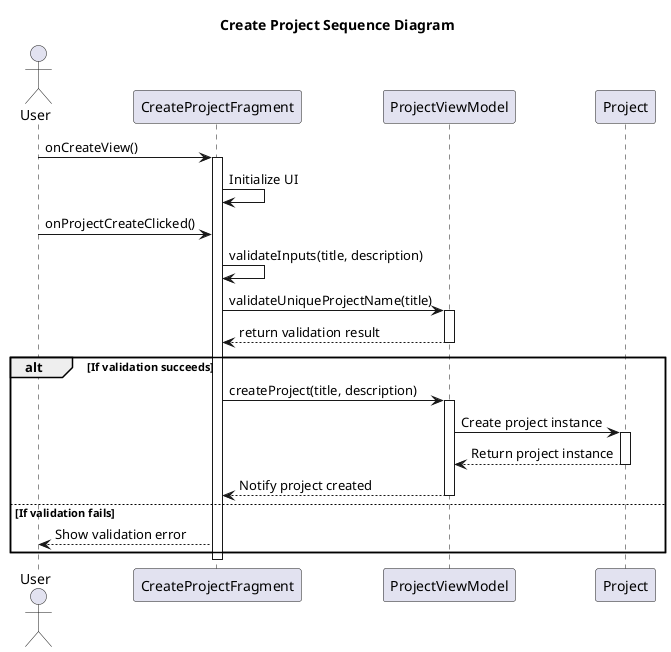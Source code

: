@startuml CreateProjectSequenceDiagram

title Create Project Sequence Diagram
actor User

participant "CreateProjectFragment" as Fragment
participant "ProjectViewModel" as ViewModel
participant "Project" as Project

User -> Fragment : onCreateView()
activate Fragment
Fragment -> Fragment : Initialize UI

User -> Fragment : onProjectCreateClicked()
Fragment -> Fragment : validateInputs(title, description)
Fragment -> ViewModel : validateUniqueProjectName(title)
activate ViewModel
ViewModel --> Fragment : return validation result

deactivate ViewModel

alt If validation succeeds
    Fragment -> ViewModel : createProject(title, description)
    activate ViewModel
    ViewModel -> Project : Create project instance
    activate Project
    Project --> ViewModel : Return project instance
    deactivate Project
    ViewModel --> Fragment : Notify project created
    deactivate ViewModel
else If validation fails
    Fragment --> User : Show validation error
end

deactivate Fragment

@enduml